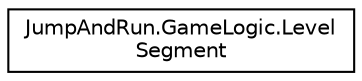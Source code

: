 digraph "Grafische Darstellung der Klassenhierarchie"
{
  edge [fontname="Helvetica",fontsize="10",labelfontname="Helvetica",labelfontsize="10"];
  node [fontname="Helvetica",fontsize="10",shape=record];
  rankdir="LR";
  Node1 [label="JumpAndRun.GameLogic.Level\lSegment",height=0.2,width=0.4,color="black", fillcolor="white", style="filled",URL="$class_jump_and_run_1_1_game_logic_1_1_level_segment.html",tooltip="Übernimmt die Darstellung eines Levelsegmentes "];
}
